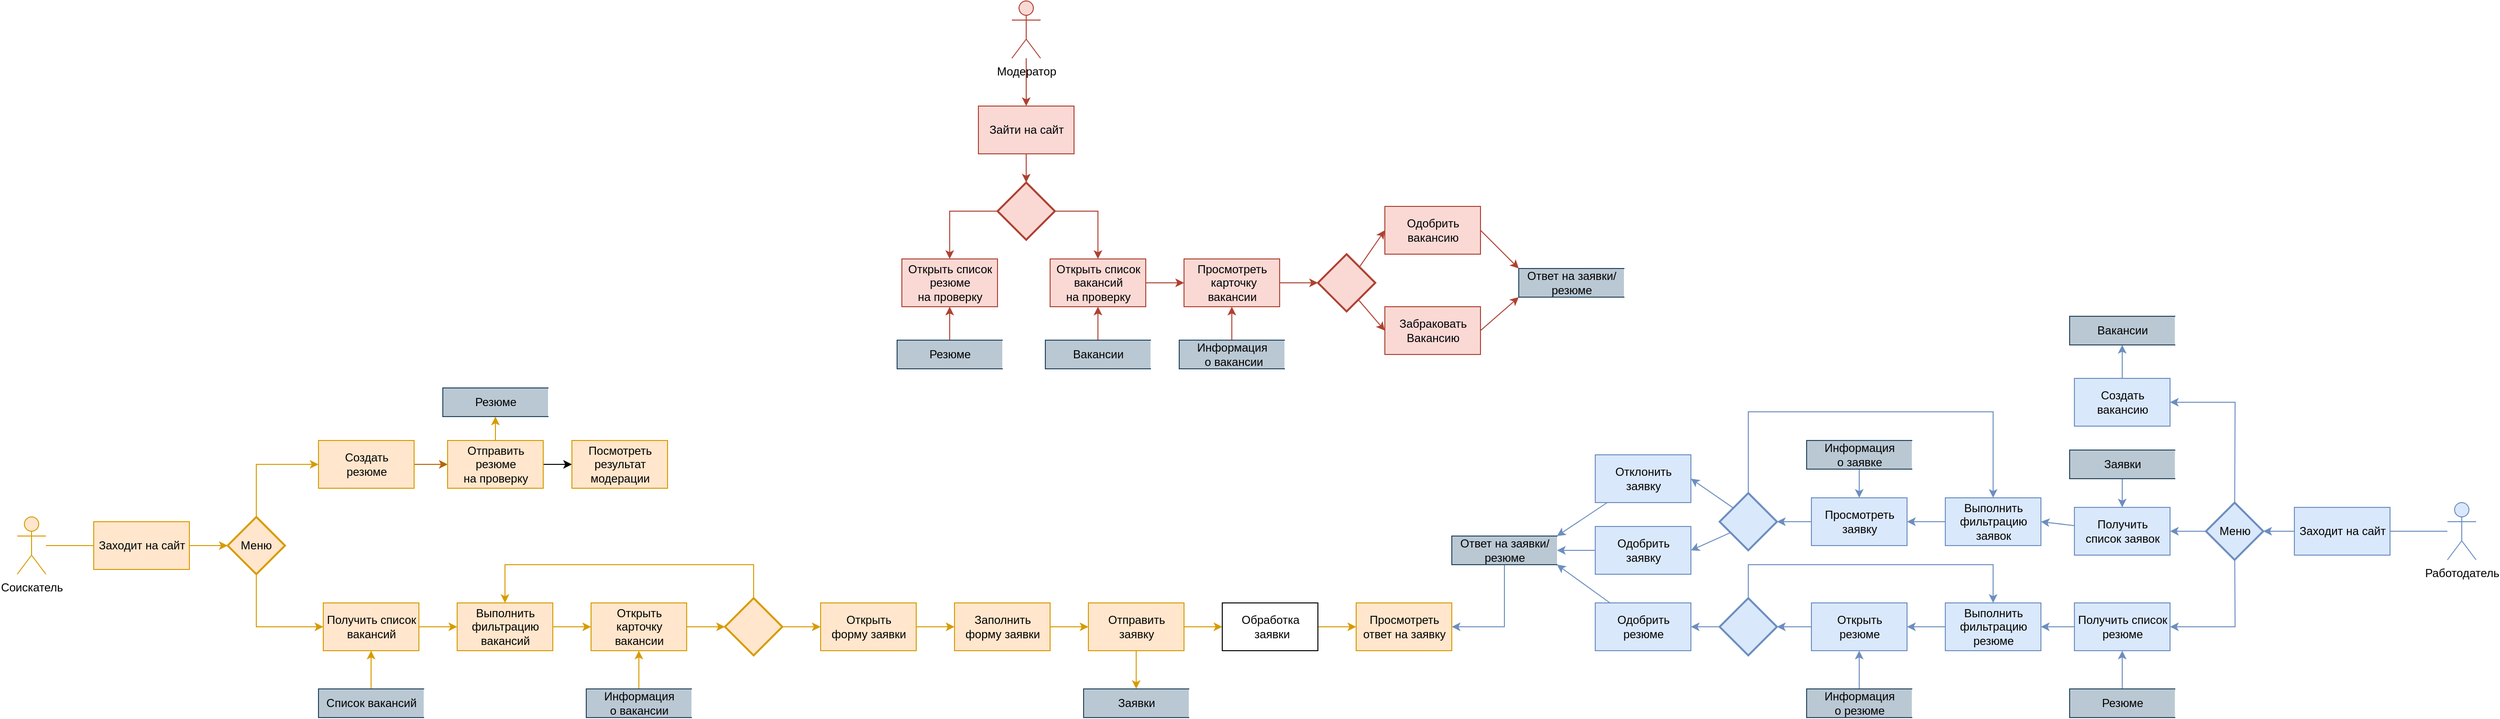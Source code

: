 <mxfile version="15.3.8" type="github">
  <diagram id="C21_k85sb6ZyRS77wJrD" name="Page-1">
    <mxGraphModel dx="1382" dy="764" grid="1" gridSize="10" guides="1" tooltips="1" connect="1" arrows="1" fold="1" page="1" pageScale="1" pageWidth="827" pageHeight="1169" math="0" shadow="0">
      <root>
        <mxCell id="0" />
        <mxCell id="1" parent="0" />
        <mxCell id="LUDH4wjvU4SrbuikT29l-1" style="rounded=0;orthogonalLoop=1;jettySize=auto;html=1;entryX=0;entryY=0.5;entryDx=0;entryDy=0;endArrow=none;endFill=0;fillColor=#ffe6cc;strokeColor=#d79b00;" edge="1" parent="1" source="D2r-PwF-YzfnImC0Go6T-1" target="uuZOSg6ESPEfrkIVJV4Z-1">
          <mxGeometry relative="1" as="geometry" />
        </mxCell>
        <mxCell id="D2r-PwF-YzfnImC0Go6T-1" value="Соискатель" style="shape=umlActor;verticalLabelPosition=bottom;verticalAlign=top;html=1;outlineConnect=0;fillColor=#ffe6cc;strokeColor=#d79b00;" vertex="1" parent="1">
          <mxGeometry x="40" y="610" width="30" height="60" as="geometry" />
        </mxCell>
        <mxCell id="LjC3mDEhQsDeIbDJmXrm-3" style="edgeStyle=none;rounded=0;orthogonalLoop=1;jettySize=auto;html=1;entryX=0;entryY=0.5;entryDx=0;entryDy=0;entryPerimeter=0;endArrow=classic;endFill=1;fillColor=#ffe6cc;strokeColor=#d79b00;" edge="1" parent="1" source="uuZOSg6ESPEfrkIVJV4Z-1" target="LjC3mDEhQsDeIbDJmXrm-2">
          <mxGeometry relative="1" as="geometry" />
        </mxCell>
        <mxCell id="uuZOSg6ESPEfrkIVJV4Z-1" value="Заходит на сайт" style="html=1;dashed=0;whitespace=wrap;fillColor=#ffe6cc;strokeColor=#d79b00;" vertex="1" parent="1">
          <mxGeometry x="120" y="615" width="100" height="50" as="geometry" />
        </mxCell>
        <mxCell id="qvLsPSN7j7izspv_ZfGc-3" style="edgeStyle=none;rounded=0;orthogonalLoop=1;jettySize=auto;html=1;exitX=0.5;exitY=0;exitDx=0;exitDy=0;exitPerimeter=0;entryX=0;entryY=0.5;entryDx=0;entryDy=0;endArrow=classic;endFill=1;fillColor=#ffe6cc;strokeColor=#d79b00;" edge="1" parent="1" source="LjC3mDEhQsDeIbDJmXrm-2" target="qvLsPSN7j7izspv_ZfGc-1">
          <mxGeometry relative="1" as="geometry">
            <Array as="points">
              <mxPoint x="290" y="555" />
            </Array>
          </mxGeometry>
        </mxCell>
        <mxCell id="rgpHVdHSaxb2P8GUr3Yn-1" style="edgeStyle=none;rounded=0;orthogonalLoop=1;jettySize=auto;html=1;entryX=0;entryY=0.5;entryDx=0;entryDy=0;endArrow=classic;endFill=1;fillColor=#ffe6cc;strokeColor=#d79b00;" edge="1" parent="1" source="LjC3mDEhQsDeIbDJmXrm-2" target="qvLsPSN7j7izspv_ZfGc-2">
          <mxGeometry relative="1" as="geometry">
            <Array as="points">
              <mxPoint x="290" y="725" />
            </Array>
          </mxGeometry>
        </mxCell>
        <mxCell id="LjC3mDEhQsDeIbDJmXrm-2" value="Меню" style="strokeWidth=2;html=1;shape=mxgraph.flowchart.decision;whiteSpace=wrap;fillColor=#ffe6cc;strokeColor=#d79b00;" vertex="1" parent="1">
          <mxGeometry x="260" y="610" width="60" height="60" as="geometry" />
        </mxCell>
        <mxCell id="crWgUegJfXbd5GNQg8C4-1" style="edgeStyle=none;rounded=0;orthogonalLoop=1;jettySize=auto;html=1;entryX=0.5;entryY=1;entryDx=0;entryDy=0;endArrow=classic;endFill=1;fillColor=#ffe6cc;strokeColor=#d79b00;exitX=0.5;exitY=0;exitDx=0;exitDy=0;" edge="1" parent="1" source="IK7K3Vku0Z96cUypJDgi-21" target="6Fy4-rbzmQZifoCD9x8R-1">
          <mxGeometry relative="1" as="geometry" />
        </mxCell>
        <mxCell id="IK7K3Vku0Z96cUypJDgi-22" style="edgeStyle=none;rounded=0;orthogonalLoop=1;jettySize=auto;html=1;entryX=0;entryY=0.5;entryDx=0;entryDy=0;endArrow=classic;endFill=1;fillColor=#fad7ac;strokeColor=#b46504;" edge="1" parent="1" source="qvLsPSN7j7izspv_ZfGc-1" target="IK7K3Vku0Z96cUypJDgi-21">
          <mxGeometry relative="1" as="geometry" />
        </mxCell>
        <mxCell id="qvLsPSN7j7izspv_ZfGc-1" value="Создать&lt;br&gt;резюме" style="html=1;dashed=0;whitespace=wrap;fillColor=#ffe6cc;strokeColor=#d79b00;" vertex="1" parent="1">
          <mxGeometry x="355" y="530" width="100" height="50" as="geometry" />
        </mxCell>
        <mxCell id="xm4uXV9lGSWtBxNTGhr5-1" style="edgeStyle=none;rounded=0;orthogonalLoop=1;jettySize=auto;html=1;entryX=0;entryY=0.5;entryDx=0;entryDy=0;endArrow=classic;endFill=1;fillColor=#ffe6cc;strokeColor=#d79b00;" edge="1" parent="1" source="qvLsPSN7j7izspv_ZfGc-2" target="pQPMlpZ6iSRC3UOApfKj-3">
          <mxGeometry relative="1" as="geometry" />
        </mxCell>
        <mxCell id="qvLsPSN7j7izspv_ZfGc-2" value="Получить список &lt;br&gt;вакансий" style="html=1;dashed=0;whitespace=wrap;fillColor=#ffe6cc;strokeColor=#d79b00;" vertex="1" parent="1">
          <mxGeometry x="360" y="700" width="100" height="50" as="geometry" />
        </mxCell>
        <mxCell id="6Fy4-rbzmQZifoCD9x8R-1" value="Резюме" style="html=1;dashed=0;whitespace=wrap;shape=partialRectangle;right=0;fillColor=#bac8d3;strokeColor=#23445d;" vertex="1" parent="1">
          <mxGeometry x="485" y="475" width="110" height="30" as="geometry" />
        </mxCell>
        <mxCell id="pQPMlpZ6iSRC3UOApfKj-2" style="edgeStyle=none;rounded=0;orthogonalLoop=1;jettySize=auto;html=1;entryX=0.5;entryY=1;entryDx=0;entryDy=0;endArrow=classic;endFill=1;fillColor=#ffe6cc;strokeColor=#d79b00;" edge="1" parent="1" source="pQPMlpZ6iSRC3UOApfKj-1" target="qvLsPSN7j7izspv_ZfGc-2">
          <mxGeometry relative="1" as="geometry" />
        </mxCell>
        <mxCell id="pQPMlpZ6iSRC3UOApfKj-1" value="Список вакансий" style="html=1;dashed=0;whitespace=wrap;shape=partialRectangle;right=0;fillColor=#bac8d3;strokeColor=#23445d;" vertex="1" parent="1">
          <mxGeometry x="355" y="790" width="110" height="30" as="geometry" />
        </mxCell>
        <mxCell id="vGuwMdQloGmD3DE4HRwy-2" style="edgeStyle=none;rounded=0;orthogonalLoop=1;jettySize=auto;html=1;entryX=0;entryY=0.5;entryDx=0;entryDy=0;endArrow=classic;endFill=1;fillColor=#ffe6cc;strokeColor=#d79b00;" edge="1" parent="1" source="pQPMlpZ6iSRC3UOApfKj-3" target="vGuwMdQloGmD3DE4HRwy-1">
          <mxGeometry relative="1" as="geometry" />
        </mxCell>
        <mxCell id="pQPMlpZ6iSRC3UOApfKj-3" value="Выполнить&lt;br&gt;фильтрацию&lt;br&gt;вакансий" style="html=1;dashed=0;whitespace=wrap;fillColor=#ffe6cc;strokeColor=#d79b00;" vertex="1" parent="1">
          <mxGeometry x="500" y="700" width="100" height="50" as="geometry" />
        </mxCell>
        <mxCell id="W4q43Aq9jghr6jQ2ZjRL-2" style="edgeStyle=none;rounded=0;orthogonalLoop=1;jettySize=auto;html=1;endArrow=classic;endFill=1;fillColor=#ffe6cc;strokeColor=#d79b00;" edge="1" parent="1" source="vGuwMdQloGmD3DE4HRwy-1" target="W4q43Aq9jghr6jQ2ZjRL-1">
          <mxGeometry relative="1" as="geometry" />
        </mxCell>
        <mxCell id="vGuwMdQloGmD3DE4HRwy-1" value="Открыть&lt;br&gt;карточку&lt;br&gt;вакансии" style="html=1;dashed=0;whitespace=wrap;fillColor=#ffe6cc;strokeColor=#d79b00;" vertex="1" parent="1">
          <mxGeometry x="640" y="700" width="100" height="50" as="geometry" />
        </mxCell>
        <mxCell id="vGuwMdQloGmD3DE4HRwy-4" style="edgeStyle=none;rounded=0;orthogonalLoop=1;jettySize=auto;html=1;entryX=0.5;entryY=1;entryDx=0;entryDy=0;endArrow=classic;endFill=1;fillColor=#ffe6cc;strokeColor=#d79b00;" edge="1" parent="1" source="vGuwMdQloGmD3DE4HRwy-3" target="vGuwMdQloGmD3DE4HRwy-1">
          <mxGeometry relative="1" as="geometry" />
        </mxCell>
        <mxCell id="vGuwMdQloGmD3DE4HRwy-3" value="Информация &lt;br&gt;о вакансии" style="html=1;dashed=0;whitespace=wrap;shape=partialRectangle;right=0;fillColor=#bac8d3;strokeColor=#23445d;" vertex="1" parent="1">
          <mxGeometry x="635" y="790" width="110" height="30" as="geometry" />
        </mxCell>
        <mxCell id="ISG6JPcZXc1P4ELiFwxI-1" style="edgeStyle=none;rounded=0;orthogonalLoop=1;jettySize=auto;html=1;entryX=0.5;entryY=0;entryDx=0;entryDy=0;endArrow=classic;endFill=1;fillColor=#ffe6cc;strokeColor=#d79b00;" edge="1" parent="1" source="W4q43Aq9jghr6jQ2ZjRL-1" target="pQPMlpZ6iSRC3UOApfKj-3">
          <mxGeometry relative="1" as="geometry">
            <Array as="points">
              <mxPoint x="810" y="660" />
              <mxPoint x="550" y="660" />
            </Array>
          </mxGeometry>
        </mxCell>
        <mxCell id="ylRt31l4XKIC7rwgh-Yc-5" style="edgeStyle=none;rounded=0;orthogonalLoop=1;jettySize=auto;html=1;entryX=0;entryY=0.5;entryDx=0;entryDy=0;endArrow=classic;endFill=1;fillColor=#ffe6cc;strokeColor=#d79b00;" edge="1" parent="1" source="W4q43Aq9jghr6jQ2ZjRL-1" target="ylRt31l4XKIC7rwgh-Yc-3">
          <mxGeometry relative="1" as="geometry" />
        </mxCell>
        <mxCell id="W4q43Aq9jghr6jQ2ZjRL-1" value="" style="strokeWidth=2;html=1;shape=mxgraph.flowchart.decision;whiteSpace=wrap;fillColor=#ffe6cc;strokeColor=#d79b00;" vertex="1" parent="1">
          <mxGeometry x="780" y="695" width="60" height="60" as="geometry" />
        </mxCell>
        <mxCell id="iEgB-U53n_eqfNML0eOX-1" style="edgeStyle=none;rounded=0;orthogonalLoop=1;jettySize=auto;html=1;entryX=0;entryY=0.5;entryDx=0;entryDy=0;endArrow=classic;endFill=1;fillColor=#ffe6cc;strokeColor=#d79b00;" edge="1" parent="1" source="ylRt31l4XKIC7rwgh-Yc-3" target="ylRt31l4XKIC7rwgh-Yc-6">
          <mxGeometry relative="1" as="geometry" />
        </mxCell>
        <mxCell id="ylRt31l4XKIC7rwgh-Yc-3" value="Открыть&lt;br&gt;форму заявки" style="html=1;dashed=0;whitespace=wrap;fillColor=#ffe6cc;strokeColor=#d79b00;" vertex="1" parent="1">
          <mxGeometry x="880" y="700" width="100" height="50" as="geometry" />
        </mxCell>
        <mxCell id="iEgB-U53n_eqfNML0eOX-3" style="edgeStyle=none;rounded=0;orthogonalLoop=1;jettySize=auto;html=1;entryX=0;entryY=0.5;entryDx=0;entryDy=0;endArrow=classic;endFill=1;fillColor=#ffe6cc;strokeColor=#d79b00;" edge="1" parent="1" source="ylRt31l4XKIC7rwgh-Yc-6" target="iEgB-U53n_eqfNML0eOX-2">
          <mxGeometry relative="1" as="geometry" />
        </mxCell>
        <mxCell id="ylRt31l4XKIC7rwgh-Yc-6" value="Заполнить&lt;br&gt;форму заявки" style="html=1;dashed=0;whitespace=wrap;fillColor=#ffe6cc;strokeColor=#d79b00;" vertex="1" parent="1">
          <mxGeometry x="1020" y="700" width="100" height="50" as="geometry" />
        </mxCell>
        <mxCell id="Db4a7CwUrQpfsaG22Oow-3" style="edgeStyle=none;rounded=0;orthogonalLoop=1;jettySize=auto;html=1;entryX=0.5;entryY=0;entryDx=0;entryDy=0;endArrow=classic;endFill=1;fillColor=#ffe6cc;strokeColor=#d79b00;" edge="1" parent="1" source="iEgB-U53n_eqfNML0eOX-2" target="Db4a7CwUrQpfsaG22Oow-2">
          <mxGeometry relative="1" as="geometry" />
        </mxCell>
        <mxCell id="qurMvy2kzXPyth9BOG6e-2" style="edgeStyle=none;rounded=0;orthogonalLoop=1;jettySize=auto;html=1;entryX=0;entryY=0.5;entryDx=0;entryDy=0;endArrow=classic;endFill=1;fillColor=#ffe6cc;strokeColor=#d79b00;" edge="1" parent="1" source="iEgB-U53n_eqfNML0eOX-2" target="qurMvy2kzXPyth9BOG6e-1">
          <mxGeometry relative="1" as="geometry" />
        </mxCell>
        <mxCell id="iEgB-U53n_eqfNML0eOX-2" value="Отправить&lt;br&gt;заявку" style="html=1;dashed=0;whitespace=wrap;fillColor=#ffe6cc;strokeColor=#d79b00;" vertex="1" parent="1">
          <mxGeometry x="1160" y="700" width="100" height="50" as="geometry" />
        </mxCell>
        <mxCell id="Db4a7CwUrQpfsaG22Oow-1" value="Информация &lt;br&gt;о вакансии" style="html=1;dashed=0;whitespace=wrap;shape=partialRectangle;right=0;fillColor=#bac8d3;strokeColor=#23445d;" vertex="1" parent="1">
          <mxGeometry x="635" y="790" width="110" height="30" as="geometry" />
        </mxCell>
        <mxCell id="Db4a7CwUrQpfsaG22Oow-2" value="Заявки" style="html=1;dashed=0;whitespace=wrap;shape=partialRectangle;right=0;fillColor=#bac8d3;strokeColor=#23445d;" vertex="1" parent="1">
          <mxGeometry x="1155" y="790" width="110" height="30" as="geometry" />
        </mxCell>
        <mxCell id="qurMvy2kzXPyth9BOG6e-4" style="edgeStyle=none;rounded=0;orthogonalLoop=1;jettySize=auto;html=1;exitX=1;exitY=0.5;exitDx=0;exitDy=0;endArrow=classic;endFill=1;fillColor=#ffe6cc;strokeColor=#d79b00;" edge="1" parent="1" source="qurMvy2kzXPyth9BOG6e-1" target="qurMvy2kzXPyth9BOG6e-3">
          <mxGeometry relative="1" as="geometry" />
        </mxCell>
        <mxCell id="qurMvy2kzXPyth9BOG6e-1" value="Обработка&lt;br&gt;&amp;nbsp;заявки" style="html=1;dashed=0;whitespace=wrap;" vertex="1" parent="1">
          <mxGeometry x="1300" y="700" width="100" height="50" as="geometry" />
        </mxCell>
        <mxCell id="qurMvy2kzXPyth9BOG6e-3" value="Просмотреть&lt;br&gt;ответ на заявку" style="html=1;dashed=0;whitespace=wrap;fillColor=#ffe6cc;strokeColor=#d79b00;" vertex="1" parent="1">
          <mxGeometry x="1440" y="700" width="100" height="50" as="geometry" />
        </mxCell>
        <mxCell id="qurMvy2kzXPyth9BOG6e-19" style="edgeStyle=none;rounded=0;orthogonalLoop=1;jettySize=auto;html=1;entryX=1;entryY=0.5;entryDx=0;entryDy=0;endArrow=none;endFill=0;fillColor=#dae8fc;strokeColor=#6c8ebf;" edge="1" parent="1" source="qurMvy2kzXPyth9BOG6e-7" target="qurMvy2kzXPyth9BOG6e-10">
          <mxGeometry relative="1" as="geometry" />
        </mxCell>
        <mxCell id="qurMvy2kzXPyth9BOG6e-7" value="Работодатель" style="shape=umlActor;verticalLabelPosition=bottom;verticalAlign=top;html=1;outlineConnect=0;fillColor=#dae8fc;strokeColor=#6c8ebf;" vertex="1" parent="1">
          <mxGeometry x="2581" y="595" width="30" height="60" as="geometry" />
        </mxCell>
        <mxCell id="qurMvy2kzXPyth9BOG6e-20" style="edgeStyle=none;rounded=0;orthogonalLoop=1;jettySize=auto;html=1;entryX=1;entryY=0.5;entryDx=0;entryDy=0;entryPerimeter=0;endArrow=classic;endFill=1;fillColor=#dae8fc;strokeColor=#6c8ebf;" edge="1" parent="1" source="qurMvy2kzXPyth9BOG6e-10" target="qurMvy2kzXPyth9BOG6e-13">
          <mxGeometry relative="1" as="geometry" />
        </mxCell>
        <mxCell id="qurMvy2kzXPyth9BOG6e-10" value="Заходит на сайт" style="html=1;dashed=0;whitespace=wrap;fillColor=#dae8fc;strokeColor=#6c8ebf;" vertex="1" parent="1">
          <mxGeometry x="2421" y="600" width="100" height="50" as="geometry" />
        </mxCell>
        <mxCell id="qurMvy2kzXPyth9BOG6e-21" style="edgeStyle=none;rounded=0;orthogonalLoop=1;jettySize=auto;html=1;entryX=1;entryY=0.5;entryDx=0;entryDy=0;endArrow=classic;endFill=1;fillColor=#dae8fc;strokeColor=#6c8ebf;" edge="1" parent="1" source="qurMvy2kzXPyth9BOG6e-13" target="qurMvy2kzXPyth9BOG6e-15">
          <mxGeometry relative="1" as="geometry">
            <Array as="points">
              <mxPoint x="2359" y="490" />
            </Array>
          </mxGeometry>
        </mxCell>
        <mxCell id="qurMvy2kzXPyth9BOG6e-23" style="edgeStyle=none;rounded=0;orthogonalLoop=1;jettySize=auto;html=1;entryX=1;entryY=0.5;entryDx=0;entryDy=0;endArrow=classic;endFill=1;fillColor=#dae8fc;strokeColor=#6c8ebf;" edge="1" parent="1" source="qurMvy2kzXPyth9BOG6e-13" target="qurMvy2kzXPyth9BOG6e-16">
          <mxGeometry relative="1" as="geometry">
            <Array as="points">
              <mxPoint x="2359" y="725" />
            </Array>
          </mxGeometry>
        </mxCell>
        <mxCell id="teQJ-WNyYSYPGvEql-g7-2" style="edgeStyle=none;rounded=0;orthogonalLoop=1;jettySize=auto;html=1;exitX=0;exitY=0.5;exitDx=0;exitDy=0;exitPerimeter=0;entryX=1;entryY=0.5;entryDx=0;entryDy=0;endArrow=classic;endFill=1;fillColor=#dae8fc;strokeColor=#6c8ebf;" edge="1" parent="1" source="qurMvy2kzXPyth9BOG6e-13" target="teQJ-WNyYSYPGvEql-g7-1">
          <mxGeometry relative="1" as="geometry" />
        </mxCell>
        <mxCell id="qurMvy2kzXPyth9BOG6e-13" value="Меню" style="strokeWidth=2;html=1;shape=mxgraph.flowchart.decision;whiteSpace=wrap;fillColor=#dae8fc;strokeColor=#6c8ebf;" vertex="1" parent="1">
          <mxGeometry x="2328.5" y="595" width="60" height="60" as="geometry" />
        </mxCell>
        <mxCell id="qurMvy2kzXPyth9BOG6e-22" style="edgeStyle=none;rounded=0;orthogonalLoop=1;jettySize=auto;html=1;entryX=0.5;entryY=1;entryDx=0;entryDy=0;endArrow=classic;endFill=1;fillColor=#dae8fc;strokeColor=#6c8ebf;" edge="1" parent="1" source="qurMvy2kzXPyth9BOG6e-15" target="qurMvy2kzXPyth9BOG6e-17">
          <mxGeometry relative="1" as="geometry" />
        </mxCell>
        <mxCell id="qurMvy2kzXPyth9BOG6e-15" value="Создать&lt;br&gt;вакансию" style="html=1;dashed=0;whitespace=wrap;fillColor=#dae8fc;strokeColor=#6c8ebf;" vertex="1" parent="1">
          <mxGeometry x="2191" y="465" width="100" height="50" as="geometry" />
        </mxCell>
        <mxCell id="qurMvy2kzXPyth9BOG6e-35" style="edgeStyle=none;rounded=0;orthogonalLoop=1;jettySize=auto;html=1;entryX=1;entryY=0.5;entryDx=0;entryDy=0;endArrow=classic;endFill=1;fillColor=#dae8fc;strokeColor=#6c8ebf;" edge="1" parent="1" source="qurMvy2kzXPyth9BOG6e-16" target="qurMvy2kzXPyth9BOG6e-27">
          <mxGeometry relative="1" as="geometry" />
        </mxCell>
        <mxCell id="qurMvy2kzXPyth9BOG6e-16" value="Получить список &lt;br&gt;резюме" style="html=1;dashed=0;whitespace=wrap;fillColor=#dae8fc;strokeColor=#6c8ebf;" vertex="1" parent="1">
          <mxGeometry x="2191" y="700" width="100" height="50" as="geometry" />
        </mxCell>
        <mxCell id="qurMvy2kzXPyth9BOG6e-17" value="Вакансии" style="html=1;dashed=0;whitespace=wrap;shape=partialRectangle;right=0;fillColor=#bac8d3;strokeColor=#23445d;" vertex="1" parent="1">
          <mxGeometry x="2186" y="400" width="110" height="30" as="geometry" />
        </mxCell>
        <mxCell id="qurMvy2kzXPyth9BOG6e-25" style="edgeStyle=none;rounded=0;orthogonalLoop=1;jettySize=auto;html=1;entryX=0.5;entryY=1;entryDx=0;entryDy=0;endArrow=classic;endFill=1;fillColor=#dae8fc;strokeColor=#6c8ebf;" edge="1" parent="1" source="qurMvy2kzXPyth9BOG6e-24" target="qurMvy2kzXPyth9BOG6e-16">
          <mxGeometry relative="1" as="geometry" />
        </mxCell>
        <mxCell id="qurMvy2kzXPyth9BOG6e-24" value="Резюме" style="html=1;dashed=0;whitespace=wrap;shape=partialRectangle;right=0;fillColor=#bac8d3;strokeColor=#23445d;" vertex="1" parent="1">
          <mxGeometry x="2186" y="790" width="110" height="30" as="geometry" />
        </mxCell>
        <mxCell id="qurMvy2kzXPyth9BOG6e-36" style="edgeStyle=none;rounded=0;orthogonalLoop=1;jettySize=auto;html=1;endArrow=classic;endFill=1;fillColor=#dae8fc;strokeColor=#6c8ebf;" edge="1" parent="1" source="qurMvy2kzXPyth9BOG6e-27" target="qurMvy2kzXPyth9BOG6e-29">
          <mxGeometry relative="1" as="geometry" />
        </mxCell>
        <mxCell id="qurMvy2kzXPyth9BOG6e-27" value="Выполнить&lt;br&gt;фильтрацию&lt;br&gt;резюме" style="html=1;dashed=0;whitespace=wrap;fillColor=#dae8fc;strokeColor=#6c8ebf;" vertex="1" parent="1">
          <mxGeometry x="2056" y="700" width="100" height="50" as="geometry" />
        </mxCell>
        <mxCell id="qurMvy2kzXPyth9BOG6e-38" style="edgeStyle=none;rounded=0;orthogonalLoop=1;jettySize=auto;html=1;entryX=1;entryY=0.5;entryDx=0;entryDy=0;entryPerimeter=0;endArrow=classic;endFill=1;fillColor=#dae8fc;strokeColor=#6c8ebf;" edge="1" parent="1" source="qurMvy2kzXPyth9BOG6e-29" target="qurMvy2kzXPyth9BOG6e-33">
          <mxGeometry relative="1" as="geometry" />
        </mxCell>
        <mxCell id="qurMvy2kzXPyth9BOG6e-29" value="Открыть&lt;br&gt;резюме" style="html=1;dashed=0;whitespace=wrap;fillColor=#dae8fc;strokeColor=#6c8ebf;" vertex="1" parent="1">
          <mxGeometry x="1916" y="700" width="100" height="50" as="geometry" />
        </mxCell>
        <mxCell id="qurMvy2kzXPyth9BOG6e-31" value="Информация &lt;br&gt;о вакансии" style="html=1;dashed=0;whitespace=wrap;shape=partialRectangle;right=0;fillColor=#bac8d3;strokeColor=#23445d;" vertex="1" parent="1">
          <mxGeometry x="1911" y="790" width="110" height="30" as="geometry" />
        </mxCell>
        <mxCell id="qurMvy2kzXPyth9BOG6e-39" style="edgeStyle=none;rounded=0;orthogonalLoop=1;jettySize=auto;html=1;entryX=0.5;entryY=0;entryDx=0;entryDy=0;endArrow=classic;endFill=1;fillColor=#dae8fc;strokeColor=#6c8ebf;" edge="1" parent="1" source="qurMvy2kzXPyth9BOG6e-33" target="qurMvy2kzXPyth9BOG6e-27">
          <mxGeometry relative="1" as="geometry">
            <Array as="points">
              <mxPoint x="1850" y="660" />
              <mxPoint x="2106" y="660" />
            </Array>
          </mxGeometry>
        </mxCell>
        <mxCell id="qurMvy2kzXPyth9BOG6e-43" style="edgeStyle=none;rounded=0;orthogonalLoop=1;jettySize=auto;html=1;exitX=0;exitY=0.5;exitDx=0;exitDy=0;exitPerimeter=0;entryX=1;entryY=0.5;entryDx=0;entryDy=0;endArrow=classic;endFill=1;fillColor=#dae8fc;strokeColor=#6c8ebf;" edge="1" parent="1" source="qurMvy2kzXPyth9BOG6e-33" target="qurMvy2kzXPyth9BOG6e-40">
          <mxGeometry relative="1" as="geometry" />
        </mxCell>
        <mxCell id="qurMvy2kzXPyth9BOG6e-33" value="" style="strokeWidth=2;html=1;shape=mxgraph.flowchart.decision;whiteSpace=wrap;fillColor=#dae8fc;strokeColor=#6c8ebf;" vertex="1" parent="1">
          <mxGeometry x="1820" y="695" width="60" height="60" as="geometry" />
        </mxCell>
        <mxCell id="qurMvy2kzXPyth9BOG6e-37" style="edgeStyle=none;rounded=0;orthogonalLoop=1;jettySize=auto;html=1;entryX=0.5;entryY=1;entryDx=0;entryDy=0;endArrow=classic;endFill=1;fillColor=#dae8fc;strokeColor=#6c8ebf;" edge="1" parent="1" source="qurMvy2kzXPyth9BOG6e-34" target="qurMvy2kzXPyth9BOG6e-29">
          <mxGeometry relative="1" as="geometry" />
        </mxCell>
        <mxCell id="qurMvy2kzXPyth9BOG6e-34" value="Информация &lt;br&gt;о резюме" style="html=1;dashed=0;whitespace=wrap;shape=partialRectangle;right=0;fillColor=#bac8d3;strokeColor=#23445d;" vertex="1" parent="1">
          <mxGeometry x="1911" y="790" width="110" height="30" as="geometry" />
        </mxCell>
        <mxCell id="teQJ-WNyYSYPGvEql-g7-23" style="edgeStyle=none;rounded=0;orthogonalLoop=1;jettySize=auto;html=1;entryX=1;entryY=1;entryDx=0;entryDy=0;endArrow=classic;endFill=1;fillColor=#dae8fc;strokeColor=#6c8ebf;" edge="1" parent="1" source="qurMvy2kzXPyth9BOG6e-40" target="teQJ-WNyYSYPGvEql-g7-20">
          <mxGeometry relative="1" as="geometry" />
        </mxCell>
        <mxCell id="qurMvy2kzXPyth9BOG6e-40" value="Одобрить&lt;br&gt;резюме" style="html=1;dashed=0;whitespace=wrap;fillColor=#dae8fc;strokeColor=#6c8ebf;" vertex="1" parent="1">
          <mxGeometry x="1690" y="700" width="100" height="50" as="geometry" />
        </mxCell>
        <mxCell id="qurMvy2kzXPyth9BOG6e-42" style="edgeStyle=none;rounded=0;orthogonalLoop=1;jettySize=auto;html=1;entryX=1;entryY=0.5;entryDx=0;entryDy=0;endArrow=classic;endFill=1;fillColor=#dae8fc;strokeColor=#6c8ebf;" edge="1" parent="1" source="qurMvy2kzXPyth9BOG6e-40" target="qurMvy2kzXPyth9BOG6e-40">
          <mxGeometry relative="1" as="geometry" />
        </mxCell>
        <mxCell id="teQJ-WNyYSYPGvEql-g7-11" style="edgeStyle=none;rounded=0;orthogonalLoop=1;jettySize=auto;html=1;entryX=1;entryY=0.5;entryDx=0;entryDy=0;endArrow=classic;endFill=1;fillColor=#dae8fc;strokeColor=#6c8ebf;" edge="1" parent="1" source="teQJ-WNyYSYPGvEql-g7-1" target="teQJ-WNyYSYPGvEql-g7-10">
          <mxGeometry relative="1" as="geometry" />
        </mxCell>
        <mxCell id="teQJ-WNyYSYPGvEql-g7-1" value="Получить&lt;br&gt;список заявок" style="html=1;dashed=0;whitespace=wrap;fillColor=#dae8fc;strokeColor=#6c8ebf;" vertex="1" parent="1">
          <mxGeometry x="2191" y="600" width="100" height="50" as="geometry" />
        </mxCell>
        <mxCell id="teQJ-WNyYSYPGvEql-g7-5" style="edgeStyle=none;rounded=0;orthogonalLoop=1;jettySize=auto;html=1;entryX=0.5;entryY=0;entryDx=0;entryDy=0;endArrow=classic;endFill=1;fillColor=#dae8fc;strokeColor=#6c8ebf;" edge="1" parent="1" source="teQJ-WNyYSYPGvEql-g7-3" target="teQJ-WNyYSYPGvEql-g7-1">
          <mxGeometry relative="1" as="geometry" />
        </mxCell>
        <mxCell id="teQJ-WNyYSYPGvEql-g7-3" value="Заявки" style="html=1;dashed=0;whitespace=wrap;shape=partialRectangle;right=0;fillColor=#bac8d3;strokeColor=#23445d;" vertex="1" parent="1">
          <mxGeometry x="2186" y="540" width="110" height="30" as="geometry" />
        </mxCell>
        <mxCell id="teQJ-WNyYSYPGvEql-g7-14" style="edgeStyle=none;rounded=0;orthogonalLoop=1;jettySize=auto;html=1;entryX=1;entryY=0.5;entryDx=0;entryDy=0;entryPerimeter=0;endArrow=classic;endFill=1;fillColor=#dae8fc;strokeColor=#6c8ebf;" edge="1" parent="1" source="teQJ-WNyYSYPGvEql-g7-6" target="teQJ-WNyYSYPGvEql-g7-13">
          <mxGeometry relative="1" as="geometry" />
        </mxCell>
        <mxCell id="teQJ-WNyYSYPGvEql-g7-6" value="Просмотреть&lt;br&gt;заявку" style="html=1;dashed=0;whitespace=wrap;fillColor=#dae8fc;strokeColor=#6c8ebf;" vertex="1" parent="1">
          <mxGeometry x="1916" y="590" width="100" height="50" as="geometry" />
        </mxCell>
        <mxCell id="teQJ-WNyYSYPGvEql-g7-9" style="edgeStyle=none;rounded=0;orthogonalLoop=1;jettySize=auto;html=1;entryX=0.5;entryY=0;entryDx=0;entryDy=0;endArrow=classic;endFill=1;fillColor=#dae8fc;strokeColor=#6c8ebf;" edge="1" parent="1" source="teQJ-WNyYSYPGvEql-g7-8" target="teQJ-WNyYSYPGvEql-g7-6">
          <mxGeometry relative="1" as="geometry" />
        </mxCell>
        <mxCell id="teQJ-WNyYSYPGvEql-g7-8" value="Информация&lt;br&gt;о заявке" style="html=1;dashed=0;whitespace=wrap;shape=partialRectangle;right=0;fillColor=#bac8d3;strokeColor=#23445d;" vertex="1" parent="1">
          <mxGeometry x="1911" y="530" width="110" height="30" as="geometry" />
        </mxCell>
        <mxCell id="teQJ-WNyYSYPGvEql-g7-12" style="edgeStyle=none;rounded=0;orthogonalLoop=1;jettySize=auto;html=1;entryX=1;entryY=0.5;entryDx=0;entryDy=0;endArrow=classic;endFill=1;fillColor=#dae8fc;strokeColor=#6c8ebf;" edge="1" parent="1" source="teQJ-WNyYSYPGvEql-g7-10" target="teQJ-WNyYSYPGvEql-g7-6">
          <mxGeometry relative="1" as="geometry" />
        </mxCell>
        <mxCell id="teQJ-WNyYSYPGvEql-g7-10" value="Выполнить&lt;br&gt;фильтрацию&lt;br&gt;заявок" style="html=1;dashed=0;whitespace=wrap;fillColor=#dae8fc;strokeColor=#6c8ebf;" vertex="1" parent="1">
          <mxGeometry x="2056" y="590" width="100" height="50" as="geometry" />
        </mxCell>
        <mxCell id="teQJ-WNyYSYPGvEql-g7-15" style="edgeStyle=none;rounded=0;orthogonalLoop=1;jettySize=auto;html=1;entryX=0.5;entryY=0;entryDx=0;entryDy=0;endArrow=classic;endFill=1;fillColor=#dae8fc;strokeColor=#6c8ebf;" edge="1" parent="1" source="teQJ-WNyYSYPGvEql-g7-13" target="teQJ-WNyYSYPGvEql-g7-10">
          <mxGeometry relative="1" as="geometry">
            <Array as="points">
              <mxPoint x="1850" y="500" />
              <mxPoint x="2106" y="500" />
            </Array>
          </mxGeometry>
        </mxCell>
        <mxCell id="teQJ-WNyYSYPGvEql-g7-18" style="edgeStyle=none;rounded=0;orthogonalLoop=1;jettySize=auto;html=1;entryX=1;entryY=0.5;entryDx=0;entryDy=0;endArrow=classic;endFill=1;exitX=0.265;exitY=0.278;exitDx=0;exitDy=0;exitPerimeter=0;fillColor=#dae8fc;strokeColor=#6c8ebf;" edge="1" parent="1" source="teQJ-WNyYSYPGvEql-g7-13" target="teQJ-WNyYSYPGvEql-g7-17">
          <mxGeometry relative="1" as="geometry" />
        </mxCell>
        <mxCell id="teQJ-WNyYSYPGvEql-g7-19" style="edgeStyle=none;rounded=0;orthogonalLoop=1;jettySize=auto;html=1;exitX=0.19;exitY=0.691;exitDx=0;exitDy=0;exitPerimeter=0;endArrow=classic;endFill=1;entryX=1;entryY=0.5;entryDx=0;entryDy=0;fillColor=#dae8fc;strokeColor=#6c8ebf;" edge="1" parent="1" source="teQJ-WNyYSYPGvEql-g7-13" target="teQJ-WNyYSYPGvEql-g7-16">
          <mxGeometry relative="1" as="geometry">
            <mxPoint x="1800" y="650" as="targetPoint" />
          </mxGeometry>
        </mxCell>
        <mxCell id="teQJ-WNyYSYPGvEql-g7-13" value="" style="strokeWidth=2;html=1;shape=mxgraph.flowchart.decision;whiteSpace=wrap;fillColor=#dae8fc;strokeColor=#6c8ebf;" vertex="1" parent="1">
          <mxGeometry x="1820" y="585" width="60" height="60" as="geometry" />
        </mxCell>
        <mxCell id="teQJ-WNyYSYPGvEql-g7-21" style="edgeStyle=none;rounded=0;orthogonalLoop=1;jettySize=auto;html=1;entryX=1;entryY=0.5;entryDx=0;entryDy=0;endArrow=classic;endFill=1;fillColor=#dae8fc;strokeColor=#6c8ebf;" edge="1" parent="1" source="teQJ-WNyYSYPGvEql-g7-16" target="teQJ-WNyYSYPGvEql-g7-20">
          <mxGeometry relative="1" as="geometry" />
        </mxCell>
        <mxCell id="teQJ-WNyYSYPGvEql-g7-16" value="Одобрить&lt;br&gt;заявку" style="html=1;dashed=0;whitespace=wrap;fillColor=#dae8fc;strokeColor=#6c8ebf;" vertex="1" parent="1">
          <mxGeometry x="1690" y="620" width="100" height="50" as="geometry" />
        </mxCell>
        <mxCell id="teQJ-WNyYSYPGvEql-g7-22" style="edgeStyle=none;rounded=0;orthogonalLoop=1;jettySize=auto;html=1;entryX=1;entryY=0;entryDx=0;entryDy=0;endArrow=classic;endFill=1;fillColor=#dae8fc;strokeColor=#6c8ebf;" edge="1" parent="1" source="teQJ-WNyYSYPGvEql-g7-17" target="teQJ-WNyYSYPGvEql-g7-20">
          <mxGeometry relative="1" as="geometry" />
        </mxCell>
        <mxCell id="teQJ-WNyYSYPGvEql-g7-17" value="Отклонить&lt;br&gt;заявку" style="html=1;dashed=0;whitespace=wrap;fillColor=#dae8fc;strokeColor=#6c8ebf;" vertex="1" parent="1">
          <mxGeometry x="1690" y="545" width="100" height="50" as="geometry" />
        </mxCell>
        <mxCell id="teQJ-WNyYSYPGvEql-g7-24" style="edgeStyle=none;rounded=0;orthogonalLoop=1;jettySize=auto;html=1;entryX=1;entryY=0.5;entryDx=0;entryDy=0;endArrow=classic;endFill=1;fillColor=#dae8fc;strokeColor=#6c8ebf;" edge="1" parent="1" source="teQJ-WNyYSYPGvEql-g7-20" target="qurMvy2kzXPyth9BOG6e-3">
          <mxGeometry relative="1" as="geometry">
            <Array as="points">
              <mxPoint x="1595" y="725" />
            </Array>
          </mxGeometry>
        </mxCell>
        <mxCell id="teQJ-WNyYSYPGvEql-g7-20" value="Ответ на заявки/&lt;br&gt;резюме" style="html=1;dashed=0;whitespace=wrap;shape=partialRectangle;right=0;fillColor=#bac8d3;strokeColor=#23445d;" vertex="1" parent="1">
          <mxGeometry x="1540" y="630" width="110" height="30" as="geometry" />
        </mxCell>
        <mxCell id="IK7K3Vku0Z96cUypJDgi-3" style="edgeStyle=none;rounded=0;orthogonalLoop=1;jettySize=auto;html=1;entryX=0.5;entryY=0;entryDx=0;entryDy=0;endArrow=classic;endFill=1;fillColor=#fad9d5;strokeColor=#ae4132;" edge="1" parent="1" source="IK7K3Vku0Z96cUypJDgi-1" target="IK7K3Vku0Z96cUypJDgi-2">
          <mxGeometry relative="1" as="geometry" />
        </mxCell>
        <mxCell id="IK7K3Vku0Z96cUypJDgi-1" value="Модератор" style="shape=umlActor;verticalLabelPosition=bottom;verticalAlign=top;html=1;outlineConnect=0;fillColor=#fad9d5;strokeColor=#ae4132;" vertex="1" parent="1">
          <mxGeometry x="1080" y="70" width="30" height="60" as="geometry" />
        </mxCell>
        <mxCell id="IK7K3Vku0Z96cUypJDgi-5" style="edgeStyle=none;rounded=0;orthogonalLoop=1;jettySize=auto;html=1;entryX=0.5;entryY=0;entryDx=0;entryDy=0;entryPerimeter=0;endArrow=classic;endFill=1;fillColor=#fad9d5;strokeColor=#ae4132;" edge="1" parent="1" source="IK7K3Vku0Z96cUypJDgi-2" target="IK7K3Vku0Z96cUypJDgi-4">
          <mxGeometry relative="1" as="geometry" />
        </mxCell>
        <mxCell id="IK7K3Vku0Z96cUypJDgi-2" value="Зайти на сайт" style="html=1;dashed=0;whitespace=wrap;fillColor=#fad9d5;strokeColor=#ae4132;" vertex="1" parent="1">
          <mxGeometry x="1045" y="180" width="100" height="50" as="geometry" />
        </mxCell>
        <mxCell id="IK7K3Vku0Z96cUypJDgi-8" style="edgeStyle=none;rounded=0;orthogonalLoop=1;jettySize=auto;html=1;entryX=0.5;entryY=0;entryDx=0;entryDy=0;endArrow=classic;endFill=1;fillColor=#fad9d5;strokeColor=#ae4132;" edge="1" parent="1" source="IK7K3Vku0Z96cUypJDgi-4" target="IK7K3Vku0Z96cUypJDgi-6">
          <mxGeometry relative="1" as="geometry">
            <Array as="points">
              <mxPoint x="1015" y="290" />
            </Array>
          </mxGeometry>
        </mxCell>
        <mxCell id="IK7K3Vku0Z96cUypJDgi-9" style="edgeStyle=none;rounded=0;orthogonalLoop=1;jettySize=auto;html=1;entryX=0.5;entryY=0;entryDx=0;entryDy=0;endArrow=classic;endFill=1;fillColor=#fad9d5;strokeColor=#ae4132;" edge="1" parent="1" source="IK7K3Vku0Z96cUypJDgi-4" target="IK7K3Vku0Z96cUypJDgi-7">
          <mxGeometry relative="1" as="geometry">
            <Array as="points">
              <mxPoint x="1170" y="290" />
            </Array>
          </mxGeometry>
        </mxCell>
        <mxCell id="IK7K3Vku0Z96cUypJDgi-4" value="" style="strokeWidth=2;html=1;shape=mxgraph.flowchart.decision;whiteSpace=wrap;fillColor=#fad9d5;strokeColor=#ae4132;" vertex="1" parent="1">
          <mxGeometry x="1065" y="260" width="60" height="60" as="geometry" />
        </mxCell>
        <mxCell id="IK7K3Vku0Z96cUypJDgi-6" value="Открыть список&lt;br&gt;резюме&lt;br&gt;на проверку" style="html=1;dashed=0;whitespace=wrap;fillColor=#fad9d5;strokeColor=#ae4132;" vertex="1" parent="1">
          <mxGeometry x="965" y="340" width="100" height="50" as="geometry" />
        </mxCell>
        <mxCell id="IK7K3Vku0Z96cUypJDgi-17" style="edgeStyle=none;rounded=0;orthogonalLoop=1;jettySize=auto;html=1;entryX=0;entryY=0.5;entryDx=0;entryDy=0;endArrow=classic;endFill=1;fillColor=#fad9d5;strokeColor=#ae4132;" edge="1" parent="1" source="IK7K3Vku0Z96cUypJDgi-7" target="IK7K3Vku0Z96cUypJDgi-16">
          <mxGeometry relative="1" as="geometry" />
        </mxCell>
        <mxCell id="IK7K3Vku0Z96cUypJDgi-7" value="Открыть список &lt;br&gt;вакансий &lt;br&gt;на проверку" style="html=1;dashed=0;whitespace=wrap;fillColor=#fad9d5;strokeColor=#ae4132;" vertex="1" parent="1">
          <mxGeometry x="1120" y="340" width="100" height="50" as="geometry" />
        </mxCell>
        <mxCell id="IK7K3Vku0Z96cUypJDgi-12" style="edgeStyle=none;rounded=0;orthogonalLoop=1;jettySize=auto;html=1;entryX=0.5;entryY=1;entryDx=0;entryDy=0;endArrow=classic;endFill=1;fillColor=#fad9d5;strokeColor=#ae4132;" edge="1" parent="1" source="IK7K3Vku0Z96cUypJDgi-10" target="IK7K3Vku0Z96cUypJDgi-7">
          <mxGeometry relative="1" as="geometry" />
        </mxCell>
        <mxCell id="IK7K3Vku0Z96cUypJDgi-10" value="Вакансии" style="html=1;dashed=0;whitespace=wrap;shape=partialRectangle;right=0;fillColor=#bac8d3;strokeColor=#23445d;" vertex="1" parent="1">
          <mxGeometry x="1115" y="425" width="110" height="30" as="geometry" />
        </mxCell>
        <mxCell id="IK7K3Vku0Z96cUypJDgi-13" style="edgeStyle=none;rounded=0;orthogonalLoop=1;jettySize=auto;html=1;entryX=0.5;entryY=1;entryDx=0;entryDy=0;endArrow=classic;endFill=1;fillColor=#fad9d5;strokeColor=#ae4132;" edge="1" parent="1" source="IK7K3Vku0Z96cUypJDgi-11" target="IK7K3Vku0Z96cUypJDgi-6">
          <mxGeometry relative="1" as="geometry" />
        </mxCell>
        <mxCell id="IK7K3Vku0Z96cUypJDgi-11" value="Резюме" style="html=1;dashed=0;whitespace=wrap;shape=partialRectangle;right=0;fillColor=#bac8d3;strokeColor=#23445d;" vertex="1" parent="1">
          <mxGeometry x="960" y="425" width="110" height="30" as="geometry" />
        </mxCell>
        <mxCell id="IK7K3Vku0Z96cUypJDgi-18" style="edgeStyle=none;rounded=0;orthogonalLoop=1;jettySize=auto;html=1;entryX=0.5;entryY=1;entryDx=0;entryDy=0;endArrow=classic;endFill=1;fillColor=#fad9d5;strokeColor=#ae4132;" edge="1" parent="1" source="IK7K3Vku0Z96cUypJDgi-15" target="IK7K3Vku0Z96cUypJDgi-16">
          <mxGeometry relative="1" as="geometry" />
        </mxCell>
        <mxCell id="IK7K3Vku0Z96cUypJDgi-15" value="Информация&lt;br&gt;&amp;nbsp;о вакансии" style="html=1;dashed=0;whitespace=wrap;shape=partialRectangle;right=0;fillColor=#bac8d3;strokeColor=#23445d;" vertex="1" parent="1">
          <mxGeometry x="1255" y="425" width="110" height="30" as="geometry" />
        </mxCell>
        <mxCell id="IK7K3Vku0Z96cUypJDgi-20" style="edgeStyle=none;rounded=0;orthogonalLoop=1;jettySize=auto;html=1;entryX=0;entryY=0.5;entryDx=0;entryDy=0;entryPerimeter=0;endArrow=classic;endFill=1;fillColor=#fad9d5;strokeColor=#ae4132;" edge="1" parent="1" source="IK7K3Vku0Z96cUypJDgi-16" target="IK7K3Vku0Z96cUypJDgi-19">
          <mxGeometry relative="1" as="geometry" />
        </mxCell>
        <mxCell id="IK7K3Vku0Z96cUypJDgi-16" value="Просмотреть&lt;br&gt;&amp;nbsp;карточку&lt;br&gt;вакансии" style="html=1;dashed=0;whitespace=wrap;fillColor=#fad9d5;strokeColor=#ae4132;" vertex="1" parent="1">
          <mxGeometry x="1260" y="340" width="100" height="50" as="geometry" />
        </mxCell>
        <mxCell id="IK7K3Vku0Z96cUypJDgi-27" style="edgeStyle=none;rounded=0;orthogonalLoop=1;jettySize=auto;html=1;entryX=0;entryY=0.5;entryDx=0;entryDy=0;endArrow=classic;endFill=1;fillColor=#fad9d5;strokeColor=#ae4132;" edge="1" parent="1" target="IK7K3Vku0Z96cUypJDgi-26">
          <mxGeometry relative="1" as="geometry">
            <mxPoint x="1440" y="380" as="sourcePoint" />
          </mxGeometry>
        </mxCell>
        <mxCell id="IK7K3Vku0Z96cUypJDgi-28" style="edgeStyle=none;rounded=0;orthogonalLoop=1;jettySize=auto;html=1;exitX=0.727;exitY=0.22;exitDx=0;exitDy=0;exitPerimeter=0;entryX=0;entryY=0.5;entryDx=0;entryDy=0;endArrow=classic;endFill=1;fillColor=#fad9d5;strokeColor=#ae4132;" edge="1" parent="1" source="IK7K3Vku0Z96cUypJDgi-19" target="IK7K3Vku0Z96cUypJDgi-25">
          <mxGeometry relative="1" as="geometry" />
        </mxCell>
        <mxCell id="IK7K3Vku0Z96cUypJDgi-19" value="" style="strokeWidth=2;html=1;shape=mxgraph.flowchart.decision;whiteSpace=wrap;fillColor=#fad9d5;strokeColor=#ae4132;" vertex="1" parent="1">
          <mxGeometry x="1400" y="335" width="60" height="60" as="geometry" />
        </mxCell>
        <mxCell id="IK7K3Vku0Z96cUypJDgi-24" style="edgeStyle=none;rounded=0;orthogonalLoop=1;jettySize=auto;html=1;entryX=0;entryY=0.5;entryDx=0;entryDy=0;endArrow=classic;endFill=1;" edge="1" parent="1" source="IK7K3Vku0Z96cUypJDgi-21" target="IK7K3Vku0Z96cUypJDgi-23">
          <mxGeometry relative="1" as="geometry" />
        </mxCell>
        <mxCell id="IK7K3Vku0Z96cUypJDgi-21" value="Отправить &lt;br&gt;резюме &lt;br&gt;на проверку" style="html=1;dashed=0;whitespace=wrap;fillColor=#ffe6cc;strokeColor=#d79b00;" vertex="1" parent="1">
          <mxGeometry x="490" y="530" width="100" height="50" as="geometry" />
        </mxCell>
        <mxCell id="IK7K3Vku0Z96cUypJDgi-23" value="Посмотреть&lt;br&gt;результат &lt;br&gt;модерации" style="html=1;dashed=0;whitespace=wrap;fillColor=#ffe6cc;strokeColor=#d79b00;" vertex="1" parent="1">
          <mxGeometry x="620" y="530" width="100" height="50" as="geometry" />
        </mxCell>
        <mxCell id="IK7K3Vku0Z96cUypJDgi-30" style="edgeStyle=none;rounded=0;orthogonalLoop=1;jettySize=auto;html=1;exitX=1;exitY=0.5;exitDx=0;exitDy=0;entryX=0;entryY=0;entryDx=0;entryDy=0;endArrow=classic;endFill=1;fillColor=#fad9d5;strokeColor=#ae4132;" edge="1" parent="1" source="IK7K3Vku0Z96cUypJDgi-25" target="IK7K3Vku0Z96cUypJDgi-29">
          <mxGeometry relative="1" as="geometry" />
        </mxCell>
        <mxCell id="IK7K3Vku0Z96cUypJDgi-25" value="Одобрить&lt;br&gt;вакансию" style="html=1;dashed=0;whitespace=wrap;fillColor=#fad9d5;strokeColor=#ae4132;" vertex="1" parent="1">
          <mxGeometry x="1470" y="285" width="100" height="50" as="geometry" />
        </mxCell>
        <mxCell id="IK7K3Vku0Z96cUypJDgi-31" style="edgeStyle=none;rounded=0;orthogonalLoop=1;jettySize=auto;html=1;exitX=1;exitY=0.5;exitDx=0;exitDy=0;entryX=0;entryY=1;entryDx=0;entryDy=0;endArrow=classic;endFill=1;fillColor=#fad9d5;strokeColor=#ae4132;" edge="1" parent="1" source="IK7K3Vku0Z96cUypJDgi-26" target="IK7K3Vku0Z96cUypJDgi-29">
          <mxGeometry relative="1" as="geometry" />
        </mxCell>
        <mxCell id="IK7K3Vku0Z96cUypJDgi-26" value="Забраковать&lt;br&gt;Вакансию" style="html=1;dashed=0;whitespace=wrap;fillColor=#fad9d5;strokeColor=#ae4132;" vertex="1" parent="1">
          <mxGeometry x="1470" y="390" width="100" height="50" as="geometry" />
        </mxCell>
        <mxCell id="IK7K3Vku0Z96cUypJDgi-29" value="Ответ на заявки/&lt;br&gt;резюме" style="html=1;dashed=0;whitespace=wrap;shape=partialRectangle;right=0;fillColor=#bac8d3;strokeColor=#23445d;" vertex="1" parent="1">
          <mxGeometry x="1610" y="350" width="110" height="30" as="geometry" />
        </mxCell>
      </root>
    </mxGraphModel>
  </diagram>
</mxfile>
